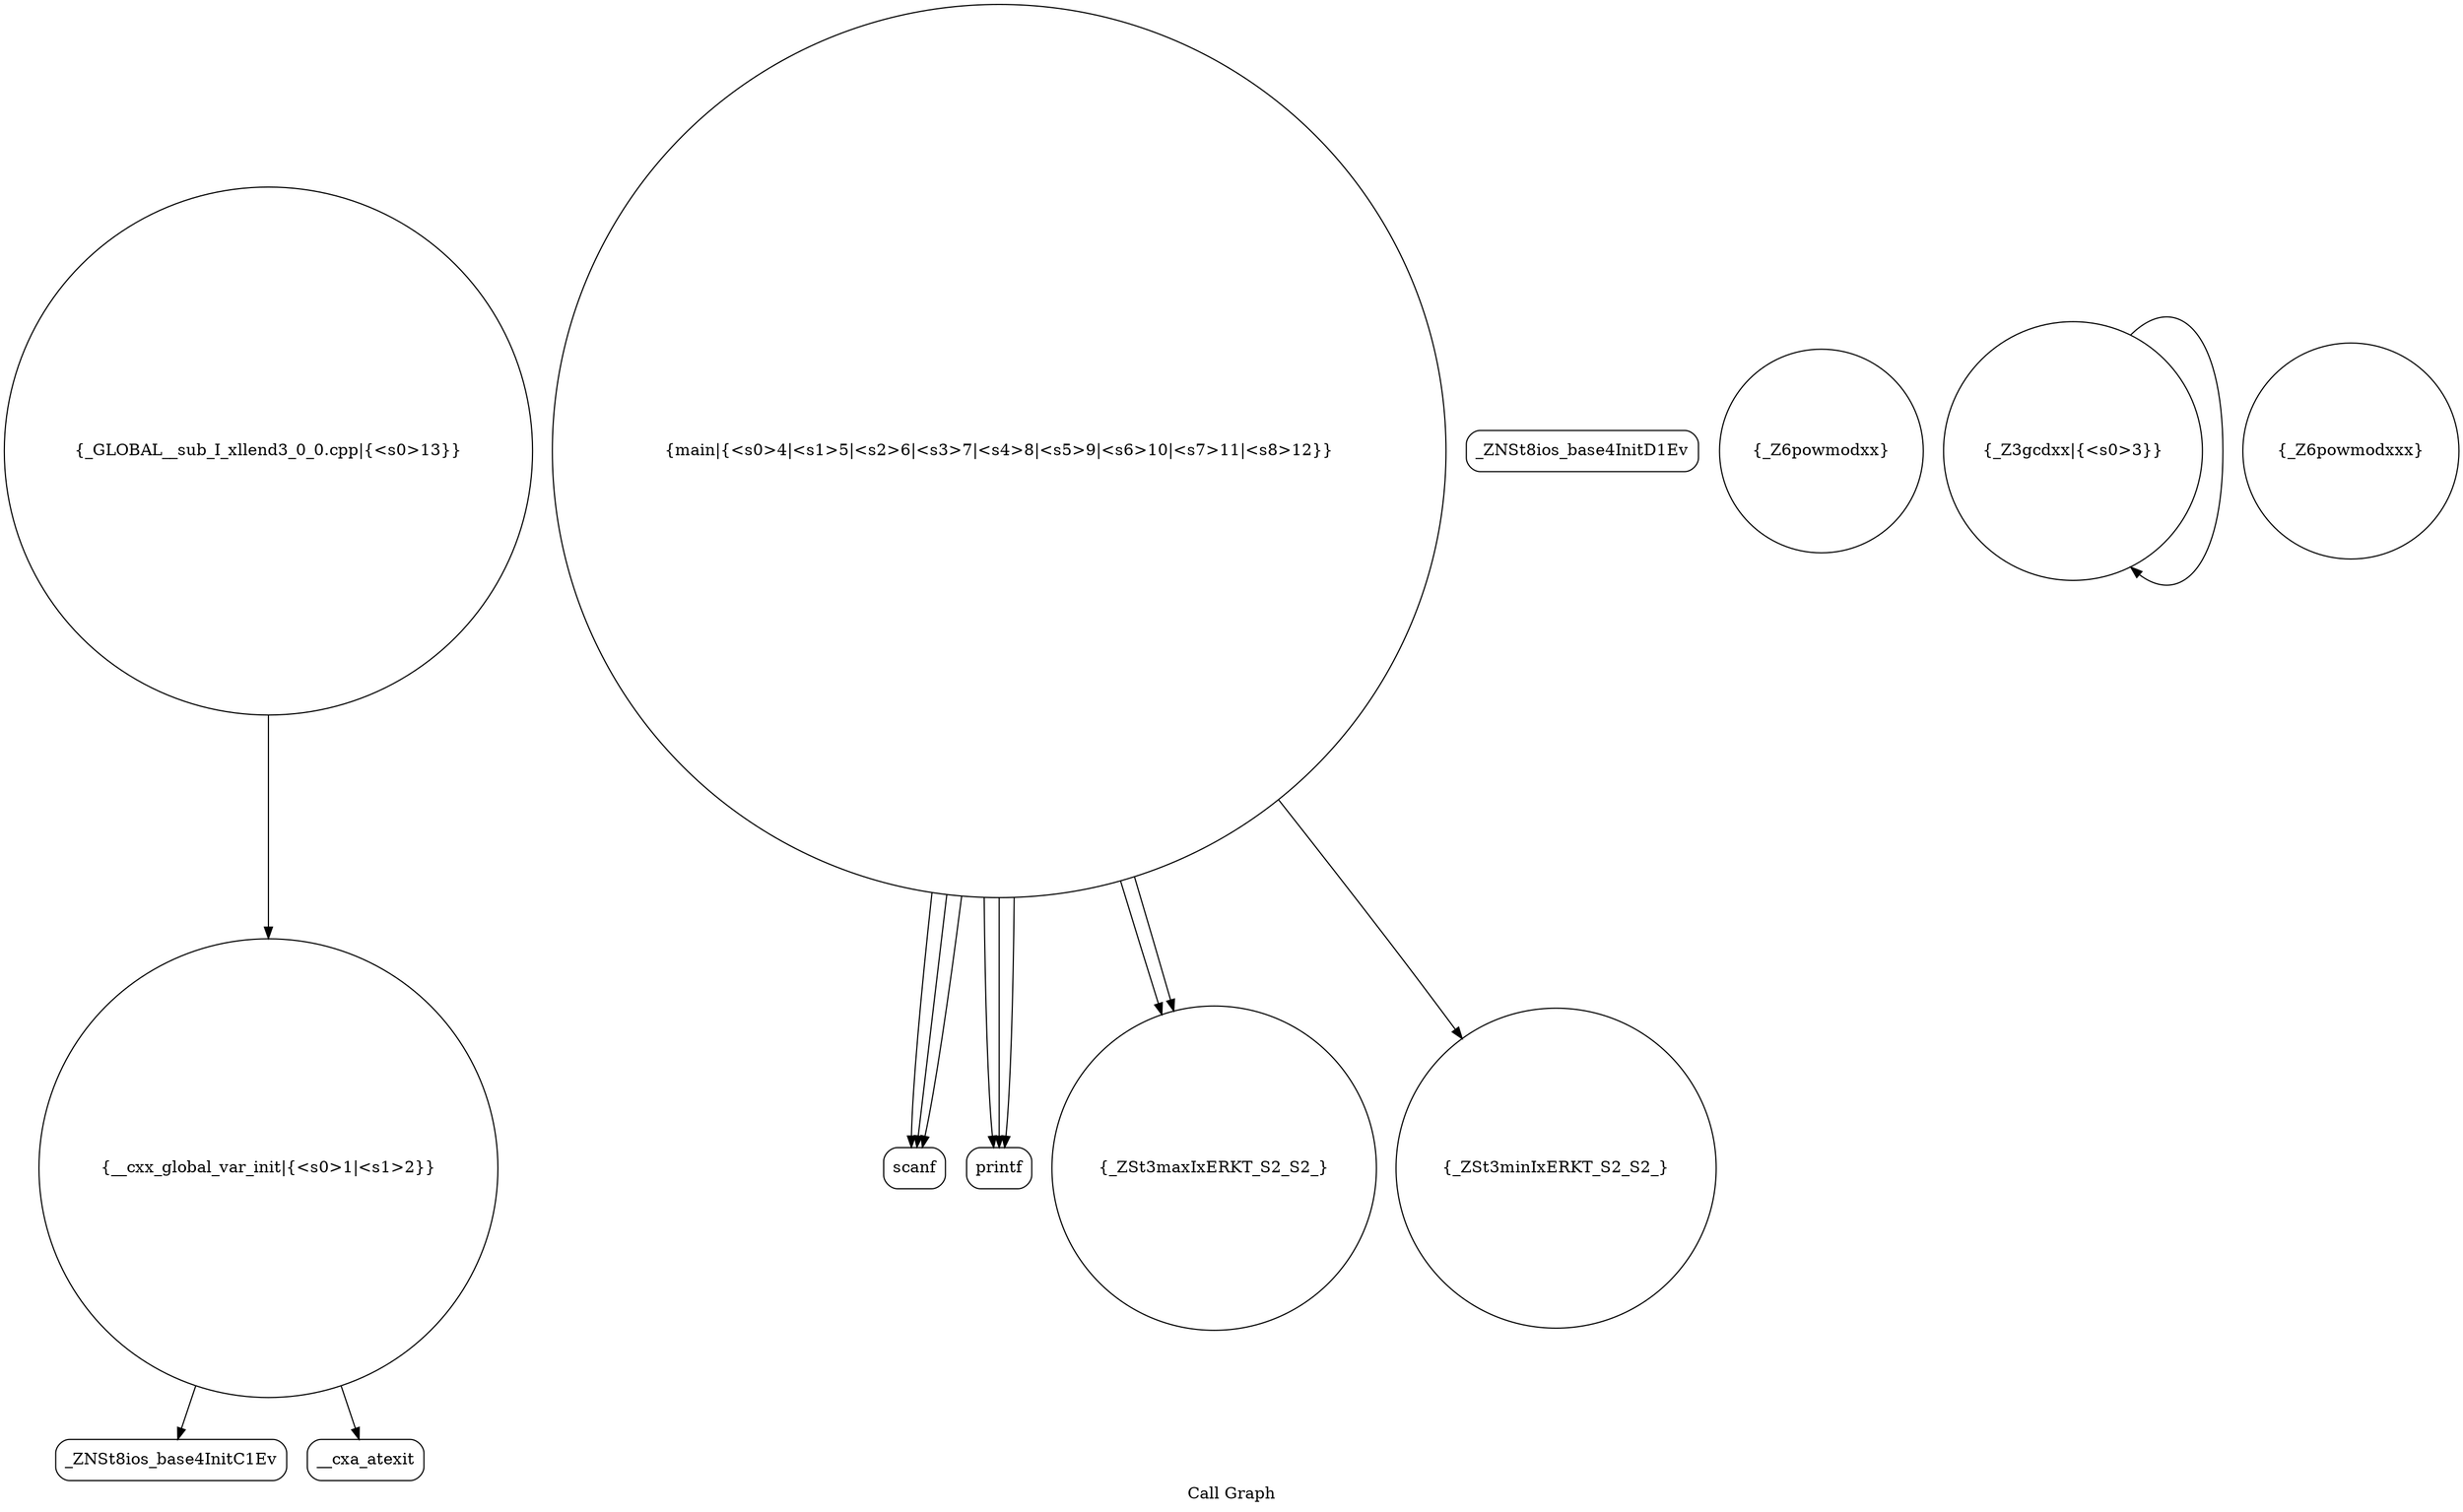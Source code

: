 digraph "Call Graph" {
	label="Call Graph";

	Node0x55e94a58a5d0 [shape=record,shape=circle,label="{__cxx_global_var_init|{<s0>1|<s1>2}}"];
	Node0x55e94a58a5d0:s0 -> Node0x55e94a58aa60[color=black];
	Node0x55e94a58a5d0:s1 -> Node0x55e94a58ab60[color=black];
	Node0x55e94a58ad60 [shape=record,shape=circle,label="{main|{<s0>4|<s1>5|<s2>6|<s3>7|<s4>8|<s5>9|<s6>10|<s7>11|<s8>12}}"];
	Node0x55e94a58ad60:s0 -> Node0x55e94a58ade0[color=black];
	Node0x55e94a58ad60:s1 -> Node0x55e94a58ae60[color=black];
	Node0x55e94a58ad60:s2 -> Node0x55e94a58ade0[color=black];
	Node0x55e94a58ad60:s3 -> Node0x55e94a58ade0[color=black];
	Node0x55e94a58ad60:s4 -> Node0x55e94a58aee0[color=black];
	Node0x55e94a58ad60:s5 -> Node0x55e94a58ae60[color=black];
	Node0x55e94a58ad60:s6 -> Node0x55e94a58aee0[color=black];
	Node0x55e94a58ad60:s7 -> Node0x55e94a58af60[color=black];
	Node0x55e94a58ad60:s8 -> Node0x55e94a58ae60[color=black];
	Node0x55e94a58aae0 [shape=record,shape=Mrecord,label="{_ZNSt8ios_base4InitD1Ev}"];
	Node0x55e94a58ae60 [shape=record,shape=Mrecord,label="{printf}"];
	Node0x55e94a58abe0 [shape=record,shape=circle,label="{_Z6powmodxx}"];
	Node0x55e94a58af60 [shape=record,shape=circle,label="{_ZSt3minIxERKT_S2_S2_}"];
	Node0x55e94a58ace0 [shape=record,shape=circle,label="{_Z3gcdxx|{<s0>3}}"];
	Node0x55e94a58ace0:s0 -> Node0x55e94a58ace0[color=black];
	Node0x55e94a58aa60 [shape=record,shape=Mrecord,label="{_ZNSt8ios_base4InitC1Ev}"];
	Node0x55e94a58ade0 [shape=record,shape=Mrecord,label="{scanf}"];
	Node0x55e94a58ab60 [shape=record,shape=Mrecord,label="{__cxa_atexit}"];
	Node0x55e94a58aee0 [shape=record,shape=circle,label="{_ZSt3maxIxERKT_S2_S2_}"];
	Node0x55e94a58ac60 [shape=record,shape=circle,label="{_Z6powmodxxx}"];
	Node0x55e94a58afe0 [shape=record,shape=circle,label="{_GLOBAL__sub_I_xllend3_0_0.cpp|{<s0>13}}"];
	Node0x55e94a58afe0:s0 -> Node0x55e94a58a5d0[color=black];
}
